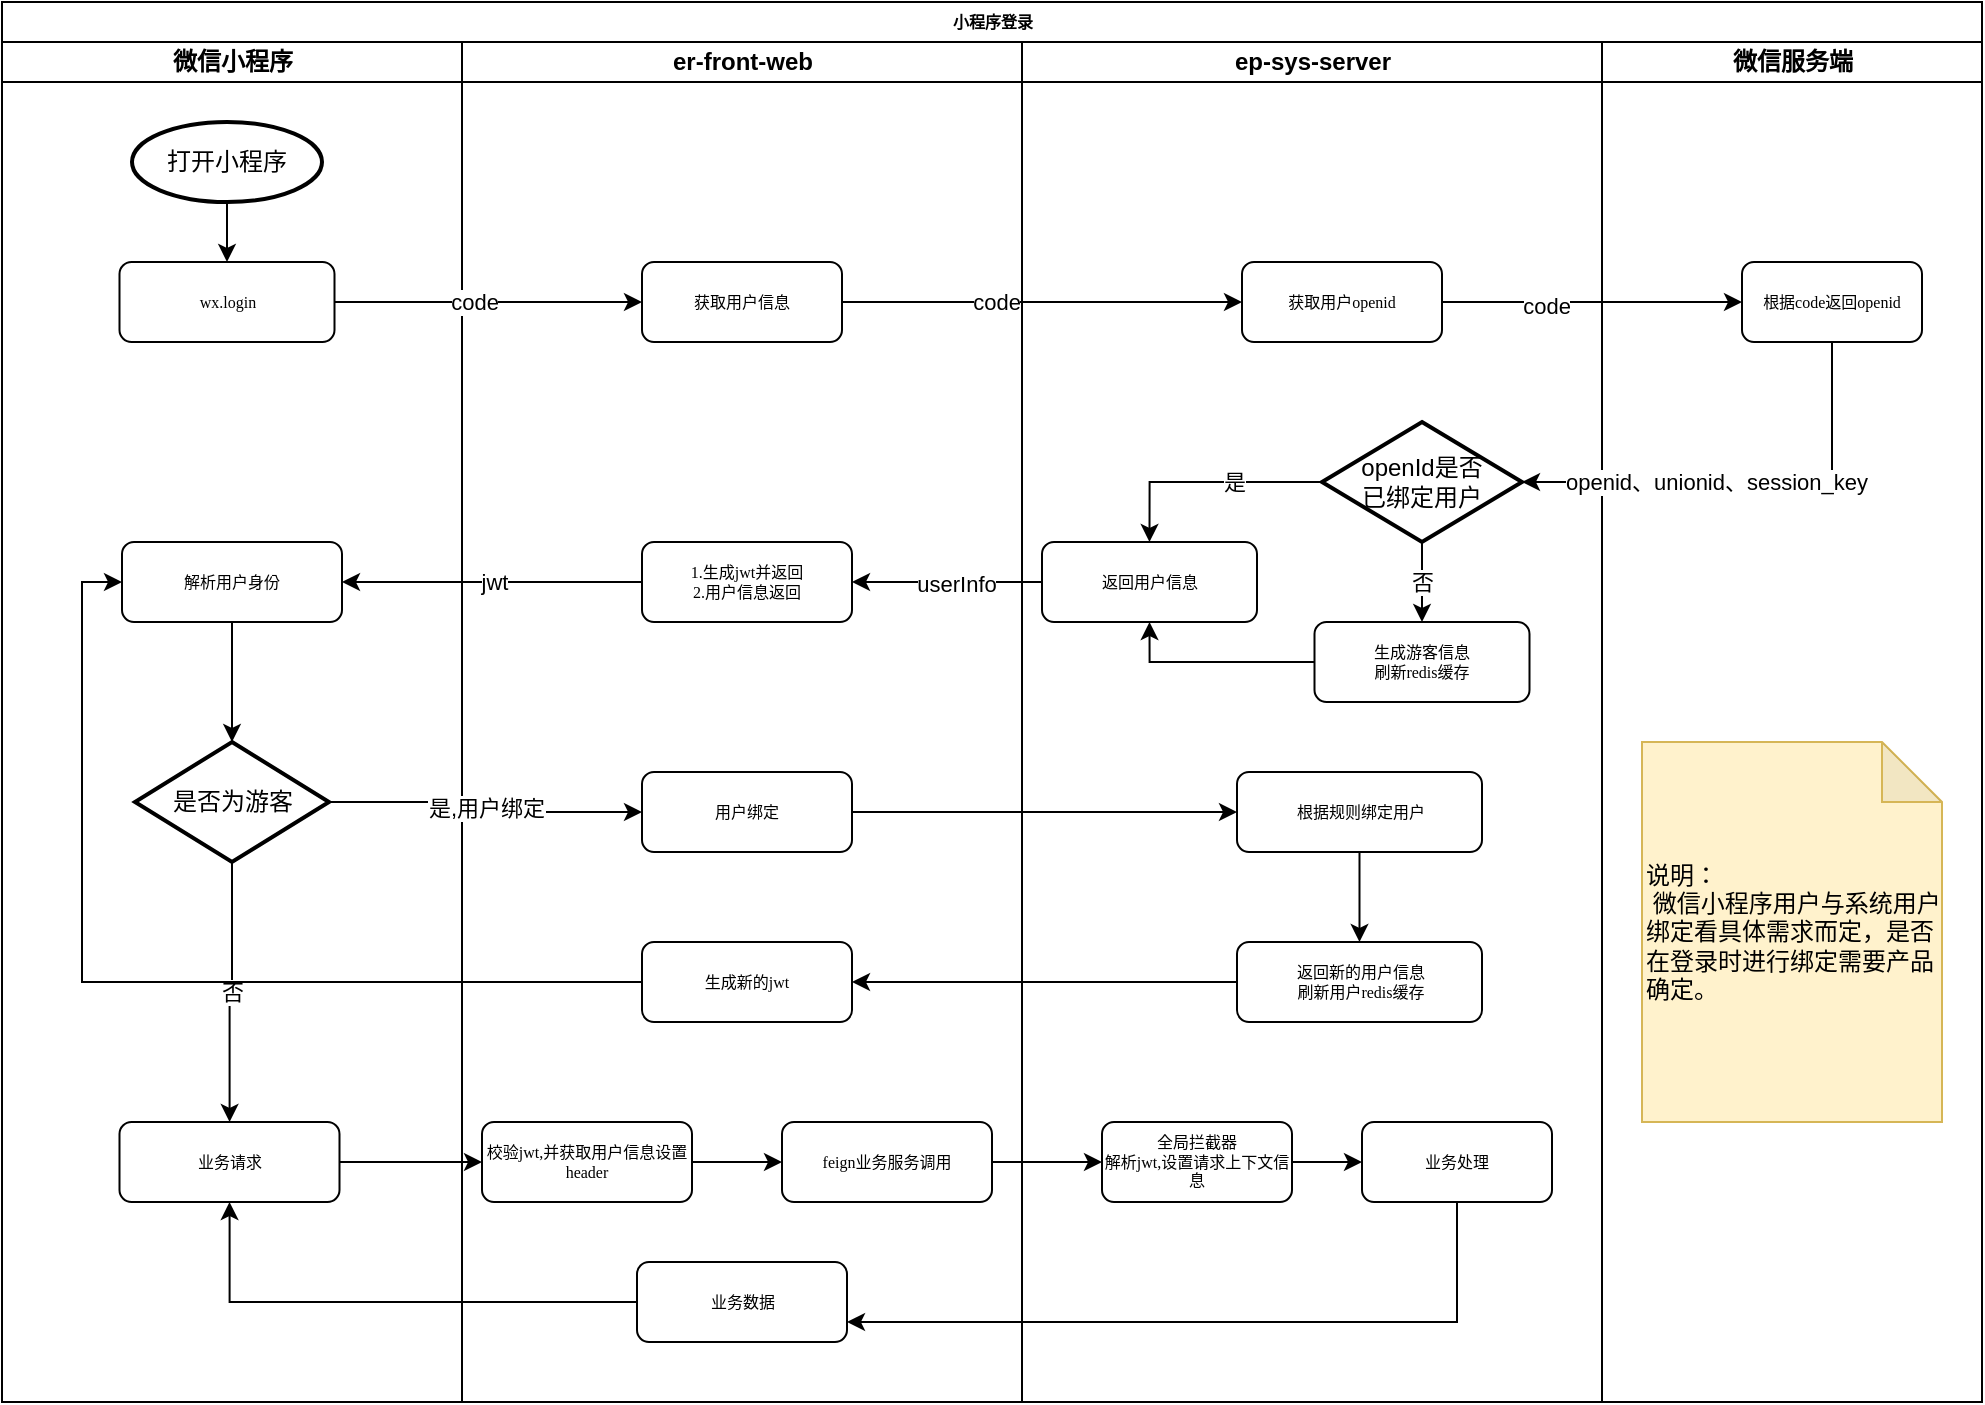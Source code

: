 <mxfile version="20.8.20" type="github">
  <diagram name="Page-1" id="74e2e168-ea6b-b213-b513-2b3c1d86103e">
    <mxGraphModel dx="1272" dy="749" grid="1" gridSize="10" guides="1" tooltips="1" connect="1" arrows="1" fold="1" page="1" pageScale="1" pageWidth="1100" pageHeight="850" background="none" math="0" shadow="0">
      <root>
        <mxCell id="0" />
        <mxCell id="1" parent="0" />
        <mxCell id="77e6c97f196da883-1" value="小程序登录" style="swimlane;html=1;childLayout=stackLayout;startSize=20;rounded=0;shadow=0;labelBackgroundColor=none;strokeWidth=1;fontFamily=Verdana;fontSize=8;align=center;" parent="1" vertex="1">
          <mxGeometry x="70" y="40" width="990" height="700" as="geometry" />
        </mxCell>
        <mxCell id="77e6c97f196da883-2" value="微信小程序" style="swimlane;html=1;startSize=20;" parent="77e6c97f196da883-1" vertex="1">
          <mxGeometry y="20" width="230" height="680" as="geometry" />
        </mxCell>
        <mxCell id="77e6c97f196da883-10" value="wx.login" style="rounded=1;whiteSpace=wrap;html=1;shadow=0;labelBackgroundColor=none;strokeWidth=1;fontFamily=Verdana;fontSize=8;align=center;" parent="77e6c97f196da883-2" vertex="1">
          <mxGeometry x="58.75" y="110" width="107.5" height="40" as="geometry" />
        </mxCell>
        <mxCell id="cZG1L68u0AqyHe0dFKeQ-3" style="edgeStyle=orthogonalEdgeStyle;rounded=0;orthogonalLoop=1;jettySize=auto;html=1;entryX=0.5;entryY=0;entryDx=0;entryDy=0;" edge="1" parent="77e6c97f196da883-2" source="cZG1L68u0AqyHe0dFKeQ-2" target="77e6c97f196da883-10">
          <mxGeometry relative="1" as="geometry" />
        </mxCell>
        <mxCell id="cZG1L68u0AqyHe0dFKeQ-2" value="打开小程序" style="strokeWidth=2;html=1;shape=mxgraph.flowchart.start_1;whiteSpace=wrap;" vertex="1" parent="77e6c97f196da883-2">
          <mxGeometry x="65" y="40" width="95" height="40" as="geometry" />
        </mxCell>
        <mxCell id="cZG1L68u0AqyHe0dFKeQ-34" style="edgeStyle=orthogonalEdgeStyle;rounded=0;orthogonalLoop=1;jettySize=auto;html=1;entryX=0.5;entryY=0;entryDx=0;entryDy=0;entryPerimeter=0;" edge="1" parent="77e6c97f196da883-2" source="cZG1L68u0AqyHe0dFKeQ-15" target="cZG1L68u0AqyHe0dFKeQ-33">
          <mxGeometry relative="1" as="geometry" />
        </mxCell>
        <mxCell id="cZG1L68u0AqyHe0dFKeQ-15" value="解析用户身份" style="rounded=1;whiteSpace=wrap;html=1;shadow=0;labelBackgroundColor=none;strokeWidth=1;fontFamily=Verdana;fontSize=8;align=center;" vertex="1" parent="77e6c97f196da883-2">
          <mxGeometry x="60" y="250" width="110" height="40" as="geometry" />
        </mxCell>
        <mxCell id="cZG1L68u0AqyHe0dFKeQ-43" value="否" style="edgeStyle=orthogonalEdgeStyle;rounded=0;orthogonalLoop=1;jettySize=auto;html=1;" edge="1" parent="77e6c97f196da883-2" source="cZG1L68u0AqyHe0dFKeQ-33" target="cZG1L68u0AqyHe0dFKeQ-42">
          <mxGeometry relative="1" as="geometry" />
        </mxCell>
        <mxCell id="cZG1L68u0AqyHe0dFKeQ-33" value="是否为游客" style="strokeWidth=2;html=1;shape=mxgraph.flowchart.decision;whiteSpace=wrap;" vertex="1" parent="77e6c97f196da883-2">
          <mxGeometry x="66.5" y="350" width="97" height="60" as="geometry" />
        </mxCell>
        <mxCell id="cZG1L68u0AqyHe0dFKeQ-42" value="业务请求" style="rounded=1;whiteSpace=wrap;html=1;shadow=0;labelBackgroundColor=none;strokeWidth=1;fontFamily=Verdana;fontSize=8;align=center;" vertex="1" parent="77e6c97f196da883-2">
          <mxGeometry x="58.75" y="540" width="110" height="40" as="geometry" />
        </mxCell>
        <mxCell id="77e6c97f196da883-3" value="er-front-web" style="swimlane;html=1;startSize=20;" parent="77e6c97f196da883-1" vertex="1">
          <mxGeometry x="230" y="20" width="280" height="680" as="geometry" />
        </mxCell>
        <mxCell id="cZG1L68u0AqyHe0dFKeQ-4" value="获取用户信息" style="rounded=1;whiteSpace=wrap;html=1;shadow=0;labelBackgroundColor=none;strokeWidth=1;fontFamily=Verdana;fontSize=8;align=center;" vertex="1" parent="77e6c97f196da883-3">
          <mxGeometry x="90" y="110" width="100" height="40" as="geometry" />
        </mxCell>
        <mxCell id="cZG1L68u0AqyHe0dFKeQ-13" value="1.生成jwt并返回&lt;br&gt;2.用户信息返回" style="rounded=1;whiteSpace=wrap;html=1;shadow=0;labelBackgroundColor=none;strokeWidth=1;fontFamily=Verdana;fontSize=8;align=center;" vertex="1" parent="77e6c97f196da883-3">
          <mxGeometry x="90" y="250" width="105" height="40" as="geometry" />
        </mxCell>
        <mxCell id="cZG1L68u0AqyHe0dFKeQ-37" value="用户绑定" style="rounded=1;whiteSpace=wrap;html=1;shadow=0;labelBackgroundColor=none;strokeWidth=1;fontFamily=Verdana;fontSize=8;align=center;" vertex="1" parent="77e6c97f196da883-3">
          <mxGeometry x="90" y="365" width="105" height="40" as="geometry" />
        </mxCell>
        <mxCell id="cZG1L68u0AqyHe0dFKeQ-52" style="edgeStyle=orthogonalEdgeStyle;rounded=0;orthogonalLoop=1;jettySize=auto;html=1;" edge="1" parent="77e6c97f196da883-3" source="cZG1L68u0AqyHe0dFKeQ-44" target="cZG1L68u0AqyHe0dFKeQ-51">
          <mxGeometry relative="1" as="geometry" />
        </mxCell>
        <mxCell id="cZG1L68u0AqyHe0dFKeQ-44" value="校验jwt,并获取用户信息设置header" style="rounded=1;whiteSpace=wrap;html=1;shadow=0;labelBackgroundColor=none;strokeWidth=1;fontFamily=Verdana;fontSize=8;align=center;" vertex="1" parent="77e6c97f196da883-3">
          <mxGeometry x="10" y="540" width="105" height="40" as="geometry" />
        </mxCell>
        <mxCell id="cZG1L68u0AqyHe0dFKeQ-51" value="feign业务服务调用" style="rounded=1;whiteSpace=wrap;html=1;shadow=0;labelBackgroundColor=none;strokeWidth=1;fontFamily=Verdana;fontSize=8;align=center;" vertex="1" parent="77e6c97f196da883-3">
          <mxGeometry x="160" y="540" width="105" height="40" as="geometry" />
        </mxCell>
        <mxCell id="cZG1L68u0AqyHe0dFKeQ-54" value="业务数据" style="rounded=1;whiteSpace=wrap;html=1;shadow=0;labelBackgroundColor=none;strokeWidth=1;fontFamily=Verdana;fontSize=8;align=center;" vertex="1" parent="77e6c97f196da883-3">
          <mxGeometry x="87.5" y="610" width="105" height="40" as="geometry" />
        </mxCell>
        <mxCell id="cZG1L68u0AqyHe0dFKeQ-59" value="生成新的jwt" style="rounded=1;whiteSpace=wrap;html=1;shadow=0;labelBackgroundColor=none;strokeWidth=1;fontFamily=Verdana;fontSize=8;align=center;" vertex="1" parent="77e6c97f196da883-3">
          <mxGeometry x="90" y="450" width="105" height="40" as="geometry" />
        </mxCell>
        <mxCell id="77e6c97f196da883-4" value="ep-sys-server" style="swimlane;html=1;startSize=20;" parent="77e6c97f196da883-1" vertex="1">
          <mxGeometry x="510" y="20" width="290" height="680" as="geometry" />
        </mxCell>
        <mxCell id="cZG1L68u0AqyHe0dFKeQ-6" value="获取用户openid" style="rounded=1;whiteSpace=wrap;html=1;shadow=0;labelBackgroundColor=none;strokeWidth=1;fontFamily=Verdana;fontSize=8;align=center;" vertex="1" parent="77e6c97f196da883-4">
          <mxGeometry x="110" y="110" width="100" height="40" as="geometry" />
        </mxCell>
        <mxCell id="cZG1L68u0AqyHe0dFKeQ-23" value="否" style="edgeStyle=orthogonalEdgeStyle;rounded=0;orthogonalLoop=1;jettySize=auto;html=1;entryX=0.5;entryY=0;entryDx=0;entryDy=0;" edge="1" parent="77e6c97f196da883-4" source="cZG1L68u0AqyHe0dFKeQ-20" target="cZG1L68u0AqyHe0dFKeQ-21">
          <mxGeometry relative="1" as="geometry" />
        </mxCell>
        <mxCell id="cZG1L68u0AqyHe0dFKeQ-24" style="edgeStyle=orthogonalEdgeStyle;rounded=0;orthogonalLoop=1;jettySize=auto;html=1;entryX=0.5;entryY=0;entryDx=0;entryDy=0;" edge="1" parent="77e6c97f196da883-4" source="cZG1L68u0AqyHe0dFKeQ-20" target="cZG1L68u0AqyHe0dFKeQ-22">
          <mxGeometry relative="1" as="geometry" />
        </mxCell>
        <mxCell id="cZG1L68u0AqyHe0dFKeQ-26" value="是" style="edgeLabel;html=1;align=center;verticalAlign=middle;resizable=0;points=[];" vertex="1" connectable="0" parent="cZG1L68u0AqyHe0dFKeQ-24">
          <mxGeometry x="-0.236" y="-1" relative="1" as="geometry">
            <mxPoint y="1" as="offset" />
          </mxGeometry>
        </mxCell>
        <mxCell id="cZG1L68u0AqyHe0dFKeQ-20" value="openId是否&lt;br&gt;已绑定用户" style="strokeWidth=2;html=1;shape=mxgraph.flowchart.decision;whiteSpace=wrap;" vertex="1" parent="77e6c97f196da883-4">
          <mxGeometry x="150" y="190" width="100" height="60" as="geometry" />
        </mxCell>
        <mxCell id="cZG1L68u0AqyHe0dFKeQ-25" style="edgeStyle=orthogonalEdgeStyle;rounded=0;orthogonalLoop=1;jettySize=auto;html=1;entryX=0.5;entryY=1;entryDx=0;entryDy=0;" edge="1" parent="77e6c97f196da883-4" source="cZG1L68u0AqyHe0dFKeQ-21" target="cZG1L68u0AqyHe0dFKeQ-22">
          <mxGeometry relative="1" as="geometry">
            <mxPoint x="110" y="270" as="targetPoint" />
          </mxGeometry>
        </mxCell>
        <mxCell id="cZG1L68u0AqyHe0dFKeQ-21" value="生成游客信息&lt;br&gt;刷新redis缓存" style="rounded=1;whiteSpace=wrap;html=1;shadow=0;labelBackgroundColor=none;strokeWidth=1;fontFamily=Verdana;fontSize=8;align=center;" vertex="1" parent="77e6c97f196da883-4">
          <mxGeometry x="146.25" y="290" width="107.5" height="40" as="geometry" />
        </mxCell>
        <mxCell id="cZG1L68u0AqyHe0dFKeQ-22" value="返回用户信息" style="rounded=1;whiteSpace=wrap;html=1;shadow=0;labelBackgroundColor=none;strokeWidth=1;fontFamily=Verdana;fontSize=8;align=center;" vertex="1" parent="77e6c97f196da883-4">
          <mxGeometry x="10" y="250" width="107.5" height="40" as="geometry" />
        </mxCell>
        <mxCell id="cZG1L68u0AqyHe0dFKeQ-58" style="edgeStyle=orthogonalEdgeStyle;rounded=0;orthogonalLoop=1;jettySize=auto;html=1;" edge="1" parent="77e6c97f196da883-4" source="cZG1L68u0AqyHe0dFKeQ-40" target="cZG1L68u0AqyHe0dFKeQ-57">
          <mxGeometry relative="1" as="geometry" />
        </mxCell>
        <mxCell id="cZG1L68u0AqyHe0dFKeQ-40" value="根据规则绑定用户&lt;br&gt;" style="rounded=1;whiteSpace=wrap;html=1;shadow=0;labelBackgroundColor=none;strokeWidth=1;fontFamily=Verdana;fontSize=8;align=center;" vertex="1" parent="77e6c97f196da883-4">
          <mxGeometry x="107.5" y="365" width="122.5" height="40" as="geometry" />
        </mxCell>
        <mxCell id="cZG1L68u0AqyHe0dFKeQ-49" style="edgeStyle=orthogonalEdgeStyle;rounded=0;orthogonalLoop=1;jettySize=auto;html=1;" edge="1" parent="77e6c97f196da883-4" source="cZG1L68u0AqyHe0dFKeQ-46" target="cZG1L68u0AqyHe0dFKeQ-48">
          <mxGeometry relative="1" as="geometry" />
        </mxCell>
        <mxCell id="cZG1L68u0AqyHe0dFKeQ-46" value="全局拦截器&lt;br&gt;解析jwt,设置请求上下文信息" style="rounded=1;whiteSpace=wrap;html=1;shadow=0;labelBackgroundColor=none;strokeWidth=1;fontFamily=Verdana;fontSize=8;align=center;" vertex="1" parent="77e6c97f196da883-4">
          <mxGeometry x="40" y="540" width="95" height="40" as="geometry" />
        </mxCell>
        <mxCell id="cZG1L68u0AqyHe0dFKeQ-48" value="业务处理" style="rounded=1;whiteSpace=wrap;html=1;shadow=0;labelBackgroundColor=none;strokeWidth=1;fontFamily=Verdana;fontSize=8;align=center;" vertex="1" parent="77e6c97f196da883-4">
          <mxGeometry x="170" y="540" width="95" height="40" as="geometry" />
        </mxCell>
        <mxCell id="cZG1L68u0AqyHe0dFKeQ-57" value="返回新的用户信息&lt;br&gt;刷新用户redis缓存" style="rounded=1;whiteSpace=wrap;html=1;shadow=0;labelBackgroundColor=none;strokeWidth=1;fontFamily=Verdana;fontSize=8;align=center;" vertex="1" parent="77e6c97f196da883-4">
          <mxGeometry x="107.5" y="450" width="122.5" height="40" as="geometry" />
        </mxCell>
        <mxCell id="77e6c97f196da883-5" value="微信服务端" style="swimlane;html=1;startSize=20;" parent="77e6c97f196da883-1" vertex="1">
          <mxGeometry x="800" y="20" width="190" height="680" as="geometry" />
        </mxCell>
        <mxCell id="cZG1L68u0AqyHe0dFKeQ-7" value="根据code返回openid" style="rounded=1;whiteSpace=wrap;html=1;shadow=0;labelBackgroundColor=none;strokeWidth=1;fontFamily=Verdana;fontSize=8;align=center;" vertex="1" parent="77e6c97f196da883-5">
          <mxGeometry x="70" y="110" width="90" height="40" as="geometry" />
        </mxCell>
        <mxCell id="cZG1L68u0AqyHe0dFKeQ-65" value="说明：&lt;br&gt;&lt;span style=&quot;white-space: pre;&quot;&gt;	&lt;/span&gt;微信小程序用户与系统用户绑定看具体需求而定，是否在登录时进行绑定需要产品确定。" style="shape=note;whiteSpace=wrap;html=1;backgroundOutline=1;darkOpacity=0.05;fillColor=#fff2cc;strokeColor=#d6b656;align=left;" vertex="1" parent="77e6c97f196da883-5">
          <mxGeometry x="20" y="350" width="150" height="190" as="geometry" />
        </mxCell>
        <mxCell id="cZG1L68u0AqyHe0dFKeQ-5" style="edgeStyle=orthogonalEdgeStyle;rounded=0;orthogonalLoop=1;jettySize=auto;html=1;" edge="1" parent="77e6c97f196da883-1" source="77e6c97f196da883-10" target="cZG1L68u0AqyHe0dFKeQ-4">
          <mxGeometry relative="1" as="geometry" />
        </mxCell>
        <mxCell id="cZG1L68u0AqyHe0dFKeQ-31" value="code" style="edgeLabel;html=1;align=center;verticalAlign=middle;resizable=0;points=[];" vertex="1" connectable="0" parent="cZG1L68u0AqyHe0dFKeQ-5">
          <mxGeometry x="-0.099" relative="1" as="geometry">
            <mxPoint as="offset" />
          </mxGeometry>
        </mxCell>
        <mxCell id="cZG1L68u0AqyHe0dFKeQ-8" style="edgeStyle=orthogonalEdgeStyle;rounded=0;orthogonalLoop=1;jettySize=auto;html=1;entryX=0;entryY=0.5;entryDx=0;entryDy=0;" edge="1" parent="77e6c97f196da883-1" source="cZG1L68u0AqyHe0dFKeQ-4" target="cZG1L68u0AqyHe0dFKeQ-6">
          <mxGeometry relative="1" as="geometry" />
        </mxCell>
        <mxCell id="cZG1L68u0AqyHe0dFKeQ-30" value="code" style="edgeLabel;html=1;align=center;verticalAlign=middle;resizable=0;points=[];" vertex="1" connectable="0" parent="cZG1L68u0AqyHe0dFKeQ-8">
          <mxGeometry x="-0.233" relative="1" as="geometry">
            <mxPoint as="offset" />
          </mxGeometry>
        </mxCell>
        <mxCell id="cZG1L68u0AqyHe0dFKeQ-9" style="edgeStyle=orthogonalEdgeStyle;rounded=0;orthogonalLoop=1;jettySize=auto;html=1;entryX=0;entryY=0.5;entryDx=0;entryDy=0;" edge="1" parent="77e6c97f196da883-1" source="cZG1L68u0AqyHe0dFKeQ-6" target="cZG1L68u0AqyHe0dFKeQ-7">
          <mxGeometry relative="1" as="geometry" />
        </mxCell>
        <mxCell id="cZG1L68u0AqyHe0dFKeQ-29" value="code" style="edgeLabel;html=1;align=center;verticalAlign=middle;resizable=0;points=[];" vertex="1" connectable="0" parent="cZG1L68u0AqyHe0dFKeQ-9">
          <mxGeometry x="-0.307" y="-2" relative="1" as="geometry">
            <mxPoint as="offset" />
          </mxGeometry>
        </mxCell>
        <mxCell id="cZG1L68u0AqyHe0dFKeQ-11" style="edgeStyle=orthogonalEdgeStyle;rounded=0;orthogonalLoop=1;jettySize=auto;html=1;entryX=1;entryY=0.5;entryDx=0;entryDy=0;exitX=0.5;exitY=1;exitDx=0;exitDy=0;entryPerimeter=0;" edge="1" parent="77e6c97f196da883-1" source="cZG1L68u0AqyHe0dFKeQ-7" target="cZG1L68u0AqyHe0dFKeQ-20">
          <mxGeometry relative="1" as="geometry">
            <mxPoint x="670" y="240" as="targetPoint" />
          </mxGeometry>
        </mxCell>
        <mxCell id="cZG1L68u0AqyHe0dFKeQ-12" value="openid、unionid、session_key" style="edgeLabel;html=1;align=center;verticalAlign=middle;resizable=0;points=[];" vertex="1" connectable="0" parent="cZG1L68u0AqyHe0dFKeQ-11">
          <mxGeometry x="0.144" relative="1" as="geometry">
            <mxPoint as="offset" />
          </mxGeometry>
        </mxCell>
        <mxCell id="cZG1L68u0AqyHe0dFKeQ-16" style="edgeStyle=orthogonalEdgeStyle;rounded=0;orthogonalLoop=1;jettySize=auto;html=1;entryX=1;entryY=0.5;entryDx=0;entryDy=0;" edge="1" parent="77e6c97f196da883-1" source="cZG1L68u0AqyHe0dFKeQ-13" target="cZG1L68u0AqyHe0dFKeQ-15">
          <mxGeometry relative="1" as="geometry" />
        </mxCell>
        <mxCell id="cZG1L68u0AqyHe0dFKeQ-32" value="jwt" style="edgeLabel;html=1;align=center;verticalAlign=middle;resizable=0;points=[];" vertex="1" connectable="0" parent="cZG1L68u0AqyHe0dFKeQ-16">
          <mxGeometry x="-0.008" relative="1" as="geometry">
            <mxPoint as="offset" />
          </mxGeometry>
        </mxCell>
        <mxCell id="cZG1L68u0AqyHe0dFKeQ-27" style="edgeStyle=orthogonalEdgeStyle;rounded=0;orthogonalLoop=1;jettySize=auto;html=1;entryX=1;entryY=0.5;entryDx=0;entryDy=0;" edge="1" parent="77e6c97f196da883-1" source="cZG1L68u0AqyHe0dFKeQ-22" target="cZG1L68u0AqyHe0dFKeQ-13">
          <mxGeometry relative="1" as="geometry" />
        </mxCell>
        <mxCell id="cZG1L68u0AqyHe0dFKeQ-28" value="userInfo" style="edgeLabel;html=1;align=center;verticalAlign=middle;resizable=0;points=[];" vertex="1" connectable="0" parent="cZG1L68u0AqyHe0dFKeQ-27">
          <mxGeometry x="-0.082" y="1" relative="1" as="geometry">
            <mxPoint as="offset" />
          </mxGeometry>
        </mxCell>
        <mxCell id="cZG1L68u0AqyHe0dFKeQ-38" value="是,用户绑定" style="edgeStyle=orthogonalEdgeStyle;rounded=0;orthogonalLoop=1;jettySize=auto;html=1;entryX=0;entryY=0.5;entryDx=0;entryDy=0;" edge="1" parent="77e6c97f196da883-1" source="cZG1L68u0AqyHe0dFKeQ-33" target="cZG1L68u0AqyHe0dFKeQ-37">
          <mxGeometry relative="1" as="geometry" />
        </mxCell>
        <mxCell id="cZG1L68u0AqyHe0dFKeQ-41" style="edgeStyle=orthogonalEdgeStyle;rounded=0;orthogonalLoop=1;jettySize=auto;html=1;entryX=0;entryY=0.5;entryDx=0;entryDy=0;" edge="1" parent="77e6c97f196da883-1" source="cZG1L68u0AqyHe0dFKeQ-37" target="cZG1L68u0AqyHe0dFKeQ-40">
          <mxGeometry relative="1" as="geometry" />
        </mxCell>
        <mxCell id="cZG1L68u0AqyHe0dFKeQ-45" style="edgeStyle=orthogonalEdgeStyle;rounded=0;orthogonalLoop=1;jettySize=auto;html=1;entryX=0;entryY=0.5;entryDx=0;entryDy=0;" edge="1" parent="77e6c97f196da883-1" source="cZG1L68u0AqyHe0dFKeQ-42" target="cZG1L68u0AqyHe0dFKeQ-44">
          <mxGeometry relative="1" as="geometry" />
        </mxCell>
        <mxCell id="cZG1L68u0AqyHe0dFKeQ-53" style="edgeStyle=orthogonalEdgeStyle;rounded=0;orthogonalLoop=1;jettySize=auto;html=1;" edge="1" parent="77e6c97f196da883-1" source="cZG1L68u0AqyHe0dFKeQ-51" target="cZG1L68u0AqyHe0dFKeQ-46">
          <mxGeometry relative="1" as="geometry" />
        </mxCell>
        <mxCell id="cZG1L68u0AqyHe0dFKeQ-55" style="edgeStyle=orthogonalEdgeStyle;rounded=0;orthogonalLoop=1;jettySize=auto;html=1;entryX=1;entryY=0.75;entryDx=0;entryDy=0;exitX=0.5;exitY=1;exitDx=0;exitDy=0;" edge="1" parent="77e6c97f196da883-1" source="cZG1L68u0AqyHe0dFKeQ-48" target="cZG1L68u0AqyHe0dFKeQ-54">
          <mxGeometry relative="1" as="geometry" />
        </mxCell>
        <mxCell id="cZG1L68u0AqyHe0dFKeQ-56" style="edgeStyle=orthogonalEdgeStyle;rounded=0;orthogonalLoop=1;jettySize=auto;html=1;entryX=0.5;entryY=1;entryDx=0;entryDy=0;" edge="1" parent="77e6c97f196da883-1" source="cZG1L68u0AqyHe0dFKeQ-54" target="cZG1L68u0AqyHe0dFKeQ-42">
          <mxGeometry relative="1" as="geometry" />
        </mxCell>
        <mxCell id="cZG1L68u0AqyHe0dFKeQ-60" style="edgeStyle=orthogonalEdgeStyle;rounded=0;orthogonalLoop=1;jettySize=auto;html=1;entryX=1;entryY=0.5;entryDx=0;entryDy=0;" edge="1" parent="77e6c97f196da883-1" source="cZG1L68u0AqyHe0dFKeQ-57" target="cZG1L68u0AqyHe0dFKeQ-59">
          <mxGeometry relative="1" as="geometry" />
        </mxCell>
        <mxCell id="cZG1L68u0AqyHe0dFKeQ-61" style="edgeStyle=orthogonalEdgeStyle;rounded=0;orthogonalLoop=1;jettySize=auto;html=1;entryX=0;entryY=0.5;entryDx=0;entryDy=0;" edge="1" parent="77e6c97f196da883-1" source="cZG1L68u0AqyHe0dFKeQ-59" target="cZG1L68u0AqyHe0dFKeQ-15">
          <mxGeometry relative="1" as="geometry" />
        </mxCell>
      </root>
    </mxGraphModel>
  </diagram>
</mxfile>
